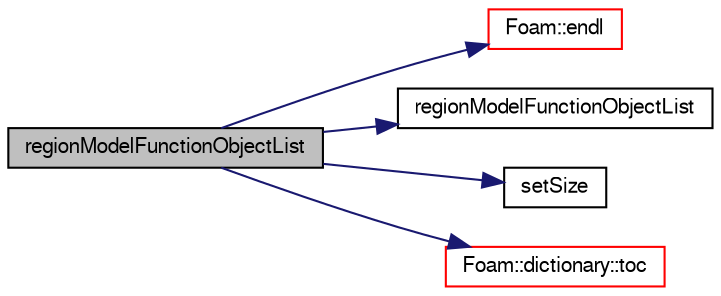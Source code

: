 digraph "regionModelFunctionObjectList"
{
  bgcolor="transparent";
  edge [fontname="FreeSans",fontsize="10",labelfontname="FreeSans",labelfontsize="10"];
  node [fontname="FreeSans",fontsize="10",shape=record];
  rankdir="LR";
  Node3 [label="regionModelFunctionObjectList",height=0.2,width=0.4,color="black", fillcolor="grey75", style="filled", fontcolor="black"];
  Node3 -> Node4 [color="midnightblue",fontsize="10",style="solid",fontname="FreeSans"];
  Node4 [label="Foam::endl",height=0.2,width=0.4,color="red",URL="$a21124.html#a2db8fe02a0d3909e9351bb4275b23ce4",tooltip="Add newline and flush stream. "];
  Node3 -> Node6 [color="midnightblue",fontsize="10",style="solid",fontname="FreeSans"];
  Node6 [label="regionModelFunctionObjectList",height=0.2,width=0.4,color="black",URL="$a29010.html#a882e6e0923c2f628a504cf1d07184556",tooltip="Null constructor. "];
  Node3 -> Node7 [color="midnightblue",fontsize="10",style="solid",fontname="FreeSans"];
  Node7 [label="setSize",height=0.2,width=0.4,color="black",URL="$a17900.html#a6f8d72476baf295a054f72dfbc9c61c3"];
  Node3 -> Node8 [color="midnightblue",fontsize="10",style="solid",fontname="FreeSans"];
  Node8 [label="Foam::dictionary::toc",height=0.2,width=0.4,color="red",URL="$a26014.html#adcaf1538d9b6dbeb843d6832814de549",tooltip="Return the table of contents. "];
}
